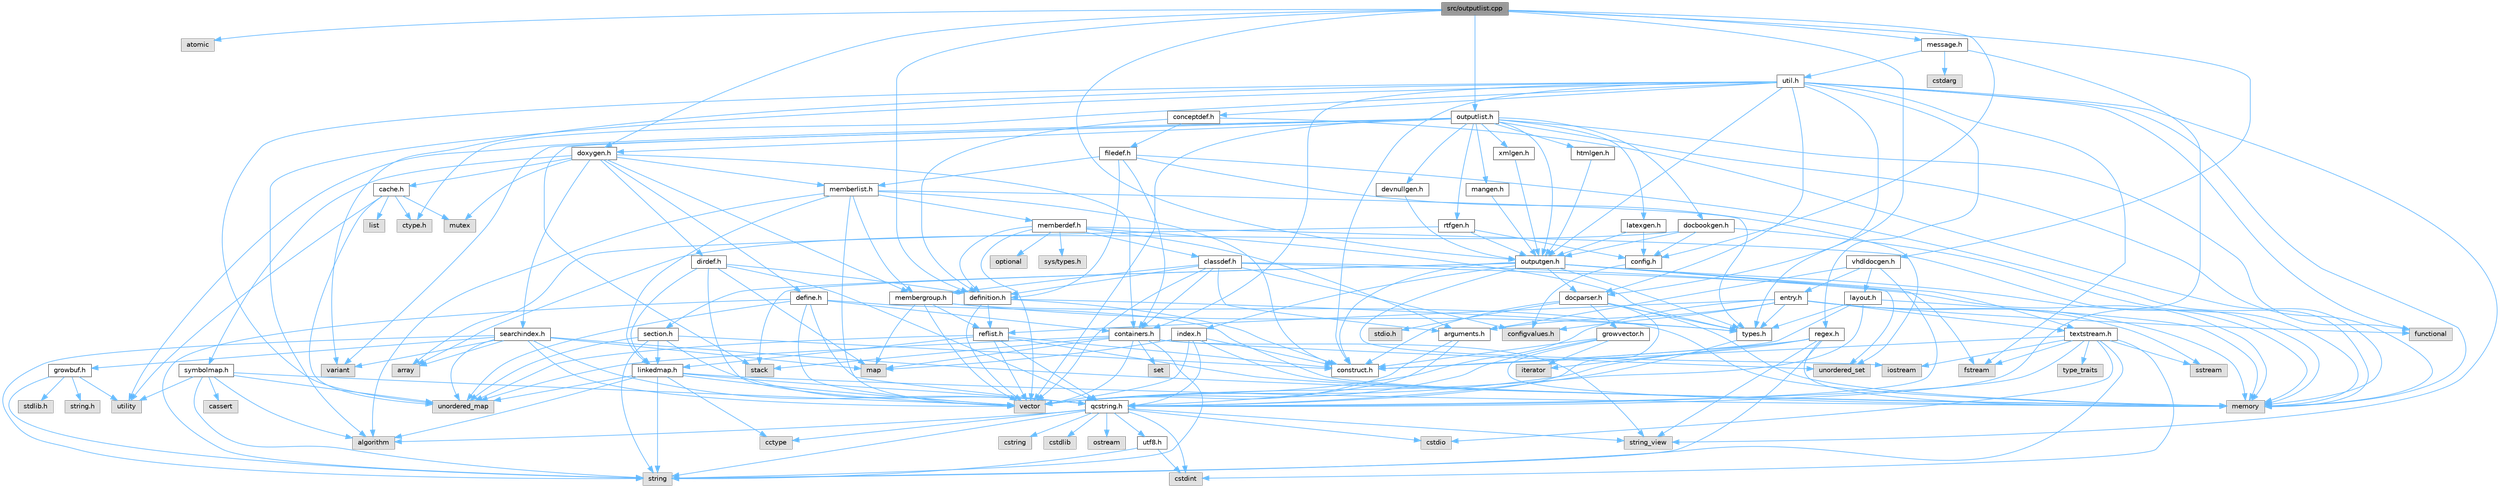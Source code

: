 digraph "src/outputlist.cpp"
{
 // INTERACTIVE_SVG=YES
 // LATEX_PDF_SIZE
  bgcolor="transparent";
  edge [fontname=Helvetica,fontsize=10,labelfontname=Helvetica,labelfontsize=10];
  node [fontname=Helvetica,fontsize=10,shape=box,height=0.2,width=0.4];
  Node1 [id="Node000001",label="src/outputlist.cpp",height=0.2,width=0.4,color="gray40", fillcolor="grey60", style="filled", fontcolor="black",tooltip=" "];
  Node1 -> Node2 [id="edge1_Node000001_Node000002",color="steelblue1",style="solid",tooltip=" "];
  Node2 [id="Node000002",label="atomic",height=0.2,width=0.4,color="grey60", fillcolor="#E0E0E0", style="filled",tooltip=" "];
  Node1 -> Node3 [id="edge2_Node000001_Node000003",color="steelblue1",style="solid",tooltip=" "];
  Node3 [id="Node000003",label="outputlist.h",height=0.2,width=0.4,color="grey40", fillcolor="white", style="filled",URL="$d2/db9/outputlist_8h.html",tooltip=" "];
  Node3 -> Node4 [id="edge3_Node000003_Node000004",color="steelblue1",style="solid",tooltip=" "];
  Node4 [id="Node000004",label="utility",height=0.2,width=0.4,color="grey60", fillcolor="#E0E0E0", style="filled",tooltip=" "];
  Node3 -> Node5 [id="edge4_Node000003_Node000005",color="steelblue1",style="solid",tooltip=" "];
  Node5 [id="Node000005",label="vector",height=0.2,width=0.4,color="grey60", fillcolor="#E0E0E0", style="filled",tooltip=" "];
  Node3 -> Node6 [id="edge5_Node000003_Node000006",color="steelblue1",style="solid",tooltip=" "];
  Node6 [id="Node000006",label="memory",height=0.2,width=0.4,color="grey60", fillcolor="#E0E0E0", style="filled",tooltip=" "];
  Node3 -> Node7 [id="edge6_Node000003_Node000007",color="steelblue1",style="solid",tooltip=" "];
  Node7 [id="Node000007",label="variant",height=0.2,width=0.4,color="grey60", fillcolor="#E0E0E0", style="filled",tooltip=" "];
  Node3 -> Node8 [id="edge7_Node000003_Node000008",color="steelblue1",style="solid",tooltip=" "];
  Node8 [id="Node000008",label="stack",height=0.2,width=0.4,color="grey60", fillcolor="#E0E0E0", style="filled",tooltip=" "];
  Node3 -> Node9 [id="edge8_Node000003_Node000009",color="steelblue1",style="solid",tooltip=" "];
  Node9 [id="Node000009",label="functional",height=0.2,width=0.4,color="grey60", fillcolor="#E0E0E0", style="filled",tooltip=" "];
  Node3 -> Node10 [id="edge9_Node000003_Node000010",color="steelblue1",style="solid",tooltip=" "];
  Node10 [id="Node000010",label="outputgen.h",height=0.2,width=0.4,color="grey40", fillcolor="white", style="filled",URL="$df/d06/outputgen_8h.html",tooltip=" "];
  Node10 -> Node6 [id="edge10_Node000010_Node000006",color="steelblue1",style="solid",tooltip=" "];
  Node10 -> Node8 [id="edge11_Node000010_Node000008",color="steelblue1",style="solid",tooltip=" "];
  Node10 -> Node11 [id="edge12_Node000010_Node000011",color="steelblue1",style="solid",tooltip=" "];
  Node11 [id="Node000011",label="iostream",height=0.2,width=0.4,color="grey60", fillcolor="#E0E0E0", style="filled",tooltip=" "];
  Node10 -> Node12 [id="edge13_Node000010_Node000012",color="steelblue1",style="solid",tooltip=" "];
  Node12 [id="Node000012",label="fstream",height=0.2,width=0.4,color="grey60", fillcolor="#E0E0E0", style="filled",tooltip=" "];
  Node10 -> Node13 [id="edge14_Node000010_Node000013",color="steelblue1",style="solid",tooltip=" "];
  Node13 [id="Node000013",label="types.h",height=0.2,width=0.4,color="grey40", fillcolor="white", style="filled",URL="$d9/d49/types_8h.html",tooltip="This file contains a number of basic enums and types."];
  Node13 -> Node14 [id="edge15_Node000013_Node000014",color="steelblue1",style="solid",tooltip=" "];
  Node14 [id="Node000014",label="qcstring.h",height=0.2,width=0.4,color="grey40", fillcolor="white", style="filled",URL="$d7/d5c/qcstring_8h.html",tooltip=" "];
  Node14 -> Node15 [id="edge16_Node000014_Node000015",color="steelblue1",style="solid",tooltip=" "];
  Node15 [id="Node000015",label="string",height=0.2,width=0.4,color="grey60", fillcolor="#E0E0E0", style="filled",tooltip=" "];
  Node14 -> Node16 [id="edge17_Node000014_Node000016",color="steelblue1",style="solid",tooltip=" "];
  Node16 [id="Node000016",label="string_view",height=0.2,width=0.4,color="grey60", fillcolor="#E0E0E0", style="filled",tooltip=" "];
  Node14 -> Node17 [id="edge18_Node000014_Node000017",color="steelblue1",style="solid",tooltip=" "];
  Node17 [id="Node000017",label="algorithm",height=0.2,width=0.4,color="grey60", fillcolor="#E0E0E0", style="filled",tooltip=" "];
  Node14 -> Node18 [id="edge19_Node000014_Node000018",color="steelblue1",style="solid",tooltip=" "];
  Node18 [id="Node000018",label="cctype",height=0.2,width=0.4,color="grey60", fillcolor="#E0E0E0", style="filled",tooltip=" "];
  Node14 -> Node19 [id="edge20_Node000014_Node000019",color="steelblue1",style="solid",tooltip=" "];
  Node19 [id="Node000019",label="cstring",height=0.2,width=0.4,color="grey60", fillcolor="#E0E0E0", style="filled",tooltip=" "];
  Node14 -> Node20 [id="edge21_Node000014_Node000020",color="steelblue1",style="solid",tooltip=" "];
  Node20 [id="Node000020",label="cstdio",height=0.2,width=0.4,color="grey60", fillcolor="#E0E0E0", style="filled",tooltip=" "];
  Node14 -> Node21 [id="edge22_Node000014_Node000021",color="steelblue1",style="solid",tooltip=" "];
  Node21 [id="Node000021",label="cstdlib",height=0.2,width=0.4,color="grey60", fillcolor="#E0E0E0", style="filled",tooltip=" "];
  Node14 -> Node22 [id="edge23_Node000014_Node000022",color="steelblue1",style="solid",tooltip=" "];
  Node22 [id="Node000022",label="cstdint",height=0.2,width=0.4,color="grey60", fillcolor="#E0E0E0", style="filled",tooltip=" "];
  Node14 -> Node23 [id="edge24_Node000014_Node000023",color="steelblue1",style="solid",tooltip=" "];
  Node23 [id="Node000023",label="ostream",height=0.2,width=0.4,color="grey60", fillcolor="#E0E0E0", style="filled",tooltip=" "];
  Node14 -> Node24 [id="edge25_Node000014_Node000024",color="steelblue1",style="solid",tooltip=" "];
  Node24 [id="Node000024",label="utf8.h",height=0.2,width=0.4,color="grey40", fillcolor="white", style="filled",URL="$db/d7c/utf8_8h.html",tooltip="Various UTF8 related helper functions."];
  Node24 -> Node22 [id="edge26_Node000024_Node000022",color="steelblue1",style="solid",tooltip=" "];
  Node24 -> Node15 [id="edge27_Node000024_Node000015",color="steelblue1",style="solid",tooltip=" "];
  Node10 -> Node25 [id="edge28_Node000010_Node000025",color="steelblue1",style="solid",tooltip=" "];
  Node25 [id="Node000025",label="index.h",height=0.2,width=0.4,color="grey40", fillcolor="white", style="filled",URL="$d1/db5/index_8h.html",tooltip=" "];
  Node25 -> Node6 [id="edge29_Node000025_Node000006",color="steelblue1",style="solid",tooltip=" "];
  Node25 -> Node5 [id="edge30_Node000025_Node000005",color="steelblue1",style="solid",tooltip=" "];
  Node25 -> Node26 [id="edge31_Node000025_Node000026",color="steelblue1",style="solid",tooltip=" "];
  Node26 [id="Node000026",label="map",height=0.2,width=0.4,color="grey60", fillcolor="#E0E0E0", style="filled",tooltip=" "];
  Node25 -> Node14 [id="edge32_Node000025_Node000014",color="steelblue1",style="solid",tooltip=" "];
  Node25 -> Node27 [id="edge33_Node000025_Node000027",color="steelblue1",style="solid",tooltip=" "];
  Node27 [id="Node000027",label="construct.h",height=0.2,width=0.4,color="grey40", fillcolor="white", style="filled",URL="$d7/dfc/construct_8h.html",tooltip=" "];
  Node10 -> Node28 [id="edge34_Node000010_Node000028",color="steelblue1",style="solid",tooltip=" "];
  Node28 [id="Node000028",label="section.h",height=0.2,width=0.4,color="grey40", fillcolor="white", style="filled",URL="$d1/d2a/section_8h.html",tooltip=" "];
  Node28 -> Node15 [id="edge35_Node000028_Node000015",color="steelblue1",style="solid",tooltip=" "];
  Node28 -> Node29 [id="edge36_Node000028_Node000029",color="steelblue1",style="solid",tooltip=" "];
  Node29 [id="Node000029",label="unordered_map",height=0.2,width=0.4,color="grey60", fillcolor="#E0E0E0", style="filled",tooltip=" "];
  Node28 -> Node14 [id="edge37_Node000028_Node000014",color="steelblue1",style="solid",tooltip=" "];
  Node28 -> Node30 [id="edge38_Node000028_Node000030",color="steelblue1",style="solid",tooltip=" "];
  Node30 [id="Node000030",label="linkedmap.h",height=0.2,width=0.4,color="grey40", fillcolor="white", style="filled",URL="$da/de1/linkedmap_8h.html",tooltip=" "];
  Node30 -> Node29 [id="edge39_Node000030_Node000029",color="steelblue1",style="solid",tooltip=" "];
  Node30 -> Node5 [id="edge40_Node000030_Node000005",color="steelblue1",style="solid",tooltip=" "];
  Node30 -> Node6 [id="edge41_Node000030_Node000006",color="steelblue1",style="solid",tooltip=" "];
  Node30 -> Node15 [id="edge42_Node000030_Node000015",color="steelblue1",style="solid",tooltip=" "];
  Node30 -> Node17 [id="edge43_Node000030_Node000017",color="steelblue1",style="solid",tooltip=" "];
  Node30 -> Node18 [id="edge44_Node000030_Node000018",color="steelblue1",style="solid",tooltip=" "];
  Node30 -> Node14 [id="edge45_Node000030_Node000014",color="steelblue1",style="solid",tooltip=" "];
  Node28 -> Node27 [id="edge46_Node000028_Node000027",color="steelblue1",style="solid",tooltip=" "];
  Node10 -> Node31 [id="edge47_Node000010_Node000031",color="steelblue1",style="solid",tooltip=" "];
  Node31 [id="Node000031",label="textstream.h",height=0.2,width=0.4,color="grey40", fillcolor="white", style="filled",URL="$d4/d7d/textstream_8h.html",tooltip=" "];
  Node31 -> Node15 [id="edge48_Node000031_Node000015",color="steelblue1",style="solid",tooltip=" "];
  Node31 -> Node11 [id="edge49_Node000031_Node000011",color="steelblue1",style="solid",tooltip=" "];
  Node31 -> Node32 [id="edge50_Node000031_Node000032",color="steelblue1",style="solid",tooltip=" "];
  Node32 [id="Node000032",label="sstream",height=0.2,width=0.4,color="grey60", fillcolor="#E0E0E0", style="filled",tooltip=" "];
  Node31 -> Node22 [id="edge51_Node000031_Node000022",color="steelblue1",style="solid",tooltip=" "];
  Node31 -> Node20 [id="edge52_Node000031_Node000020",color="steelblue1",style="solid",tooltip=" "];
  Node31 -> Node12 [id="edge53_Node000031_Node000012",color="steelblue1",style="solid",tooltip=" "];
  Node31 -> Node33 [id="edge54_Node000031_Node000033",color="steelblue1",style="solid",tooltip=" "];
  Node33 [id="Node000033",label="type_traits",height=0.2,width=0.4,color="grey60", fillcolor="#E0E0E0", style="filled",tooltip=" "];
  Node31 -> Node14 [id="edge55_Node000031_Node000014",color="steelblue1",style="solid",tooltip=" "];
  Node31 -> Node27 [id="edge56_Node000031_Node000027",color="steelblue1",style="solid",tooltip=" "];
  Node10 -> Node34 [id="edge57_Node000010_Node000034",color="steelblue1",style="solid",tooltip=" "];
  Node34 [id="Node000034",label="docparser.h",height=0.2,width=0.4,color="grey40", fillcolor="white", style="filled",URL="$de/d9c/docparser_8h.html",tooltip=" "];
  Node34 -> Node35 [id="edge58_Node000034_Node000035",color="steelblue1",style="solid",tooltip=" "];
  Node35 [id="Node000035",label="stdio.h",height=0.2,width=0.4,color="grey60", fillcolor="#E0E0E0", style="filled",tooltip=" "];
  Node34 -> Node6 [id="edge59_Node000034_Node000006",color="steelblue1",style="solid",tooltip=" "];
  Node34 -> Node14 [id="edge60_Node000034_Node000014",color="steelblue1",style="solid",tooltip=" "];
  Node34 -> Node36 [id="edge61_Node000034_Node000036",color="steelblue1",style="solid",tooltip=" "];
  Node36 [id="Node000036",label="growvector.h",height=0.2,width=0.4,color="grey40", fillcolor="white", style="filled",URL="$d7/d50/growvector_8h.html",tooltip=" "];
  Node36 -> Node5 [id="edge62_Node000036_Node000005",color="steelblue1",style="solid",tooltip=" "];
  Node36 -> Node6 [id="edge63_Node000036_Node000006",color="steelblue1",style="solid",tooltip=" "];
  Node36 -> Node37 [id="edge64_Node000036_Node000037",color="steelblue1",style="solid",tooltip=" "];
  Node37 [id="Node000037",label="iterator",height=0.2,width=0.4,color="grey60", fillcolor="#E0E0E0", style="filled",tooltip=" "];
  Node36 -> Node27 [id="edge65_Node000036_Node000027",color="steelblue1",style="solid",tooltip=" "];
  Node34 -> Node27 [id="edge66_Node000034_Node000027",color="steelblue1",style="solid",tooltip=" "];
  Node34 -> Node13 [id="edge67_Node000034_Node000013",color="steelblue1",style="solid",tooltip=" "];
  Node10 -> Node27 [id="edge68_Node000010_Node000027",color="steelblue1",style="solid",tooltip=" "];
  Node3 -> Node38 [id="edge69_Node000003_Node000038",color="steelblue1",style="solid",tooltip=" "];
  Node38 [id="Node000038",label="doxygen.h",height=0.2,width=0.4,color="grey40", fillcolor="white", style="filled",URL="$d1/da1/doxygen_8h.html",tooltip=" "];
  Node38 -> Node39 [id="edge70_Node000038_Node000039",color="steelblue1",style="solid",tooltip=" "];
  Node39 [id="Node000039",label="mutex",height=0.2,width=0.4,color="grey60", fillcolor="#E0E0E0", style="filled",tooltip=" "];
  Node38 -> Node40 [id="edge71_Node000038_Node000040",color="steelblue1",style="solid",tooltip=" "];
  Node40 [id="Node000040",label="containers.h",height=0.2,width=0.4,color="grey40", fillcolor="white", style="filled",URL="$d5/d75/containers_8h.html",tooltip=" "];
  Node40 -> Node5 [id="edge72_Node000040_Node000005",color="steelblue1",style="solid",tooltip=" "];
  Node40 -> Node15 [id="edge73_Node000040_Node000015",color="steelblue1",style="solid",tooltip=" "];
  Node40 -> Node16 [id="edge74_Node000040_Node000016",color="steelblue1",style="solid",tooltip=" "];
  Node40 -> Node41 [id="edge75_Node000040_Node000041",color="steelblue1",style="solid",tooltip=" "];
  Node41 [id="Node000041",label="set",height=0.2,width=0.4,color="grey60", fillcolor="#E0E0E0", style="filled",tooltip=" "];
  Node40 -> Node26 [id="edge76_Node000040_Node000026",color="steelblue1",style="solid",tooltip=" "];
  Node40 -> Node42 [id="edge77_Node000040_Node000042",color="steelblue1",style="solid",tooltip=" "];
  Node42 [id="Node000042",label="unordered_set",height=0.2,width=0.4,color="grey60", fillcolor="#E0E0E0", style="filled",tooltip=" "];
  Node40 -> Node29 [id="edge78_Node000040_Node000029",color="steelblue1",style="solid",tooltip=" "];
  Node40 -> Node8 [id="edge79_Node000040_Node000008",color="steelblue1",style="solid",tooltip=" "];
  Node38 -> Node43 [id="edge80_Node000038_Node000043",color="steelblue1",style="solid",tooltip=" "];
  Node43 [id="Node000043",label="membergroup.h",height=0.2,width=0.4,color="grey40", fillcolor="white", style="filled",URL="$d9/d11/membergroup_8h.html",tooltip=" "];
  Node43 -> Node5 [id="edge81_Node000043_Node000005",color="steelblue1",style="solid",tooltip=" "];
  Node43 -> Node26 [id="edge82_Node000043_Node000026",color="steelblue1",style="solid",tooltip=" "];
  Node43 -> Node6 [id="edge83_Node000043_Node000006",color="steelblue1",style="solid",tooltip=" "];
  Node43 -> Node13 [id="edge84_Node000043_Node000013",color="steelblue1",style="solid",tooltip=" "];
  Node43 -> Node44 [id="edge85_Node000043_Node000044",color="steelblue1",style="solid",tooltip=" "];
  Node44 [id="Node000044",label="reflist.h",height=0.2,width=0.4,color="grey40", fillcolor="white", style="filled",URL="$d1/d02/reflist_8h.html",tooltip=" "];
  Node44 -> Node5 [id="edge86_Node000044_Node000005",color="steelblue1",style="solid",tooltip=" "];
  Node44 -> Node29 [id="edge87_Node000044_Node000029",color="steelblue1",style="solid",tooltip=" "];
  Node44 -> Node6 [id="edge88_Node000044_Node000006",color="steelblue1",style="solid",tooltip=" "];
  Node44 -> Node14 [id="edge89_Node000044_Node000014",color="steelblue1",style="solid",tooltip=" "];
  Node44 -> Node30 [id="edge90_Node000044_Node000030",color="steelblue1",style="solid",tooltip=" "];
  Node44 -> Node27 [id="edge91_Node000044_Node000027",color="steelblue1",style="solid",tooltip=" "];
  Node38 -> Node45 [id="edge92_Node000038_Node000045",color="steelblue1",style="solid",tooltip=" "];
  Node45 [id="Node000045",label="dirdef.h",height=0.2,width=0.4,color="grey40", fillcolor="white", style="filled",URL="$d6/d15/dirdef_8h.html",tooltip=" "];
  Node45 -> Node5 [id="edge93_Node000045_Node000005",color="steelblue1",style="solid",tooltip=" "];
  Node45 -> Node26 [id="edge94_Node000045_Node000026",color="steelblue1",style="solid",tooltip=" "];
  Node45 -> Node14 [id="edge95_Node000045_Node000014",color="steelblue1",style="solid",tooltip=" "];
  Node45 -> Node30 [id="edge96_Node000045_Node000030",color="steelblue1",style="solid",tooltip=" "];
  Node45 -> Node46 [id="edge97_Node000045_Node000046",color="steelblue1",style="solid",tooltip=" "];
  Node46 [id="Node000046",label="definition.h",height=0.2,width=0.4,color="grey40", fillcolor="white", style="filled",URL="$df/da1/definition_8h.html",tooltip=" "];
  Node46 -> Node5 [id="edge98_Node000046_Node000005",color="steelblue1",style="solid",tooltip=" "];
  Node46 -> Node13 [id="edge99_Node000046_Node000013",color="steelblue1",style="solid",tooltip=" "];
  Node46 -> Node44 [id="edge100_Node000046_Node000044",color="steelblue1",style="solid",tooltip=" "];
  Node46 -> Node27 [id="edge101_Node000046_Node000027",color="steelblue1",style="solid",tooltip=" "];
  Node38 -> Node47 [id="edge102_Node000038_Node000047",color="steelblue1",style="solid",tooltip=" "];
  Node47 [id="Node000047",label="memberlist.h",height=0.2,width=0.4,color="grey40", fillcolor="white", style="filled",URL="$dd/d78/memberlist_8h.html",tooltip=" "];
  Node47 -> Node5 [id="edge103_Node000047_Node000005",color="steelblue1",style="solid",tooltip=" "];
  Node47 -> Node17 [id="edge104_Node000047_Node000017",color="steelblue1",style="solid",tooltip=" "];
  Node47 -> Node48 [id="edge105_Node000047_Node000048",color="steelblue1",style="solid",tooltip=" "];
  Node48 [id="Node000048",label="memberdef.h",height=0.2,width=0.4,color="grey40", fillcolor="white", style="filled",URL="$d4/d46/memberdef_8h.html",tooltip=" "];
  Node48 -> Node5 [id="edge106_Node000048_Node000005",color="steelblue1",style="solid",tooltip=" "];
  Node48 -> Node6 [id="edge107_Node000048_Node000006",color="steelblue1",style="solid",tooltip=" "];
  Node48 -> Node49 [id="edge108_Node000048_Node000049",color="steelblue1",style="solid",tooltip=" "];
  Node49 [id="Node000049",label="optional",height=0.2,width=0.4,color="grey60", fillcolor="#E0E0E0", style="filled",tooltip=" "];
  Node48 -> Node50 [id="edge109_Node000048_Node000050",color="steelblue1",style="solid",tooltip=" "];
  Node50 [id="Node000050",label="sys/types.h",height=0.2,width=0.4,color="grey60", fillcolor="#E0E0E0", style="filled",tooltip=" "];
  Node48 -> Node13 [id="edge110_Node000048_Node000013",color="steelblue1",style="solid",tooltip=" "];
  Node48 -> Node46 [id="edge111_Node000048_Node000046",color="steelblue1",style="solid",tooltip=" "];
  Node48 -> Node51 [id="edge112_Node000048_Node000051",color="steelblue1",style="solid",tooltip=" "];
  Node51 [id="Node000051",label="arguments.h",height=0.2,width=0.4,color="grey40", fillcolor="white", style="filled",URL="$df/d9b/arguments_8h.html",tooltip=" "];
  Node51 -> Node5 [id="edge113_Node000051_Node000005",color="steelblue1",style="solid",tooltip=" "];
  Node51 -> Node14 [id="edge114_Node000051_Node000014",color="steelblue1",style="solid",tooltip=" "];
  Node48 -> Node52 [id="edge115_Node000048_Node000052",color="steelblue1",style="solid",tooltip=" "];
  Node52 [id="Node000052",label="classdef.h",height=0.2,width=0.4,color="grey40", fillcolor="white", style="filled",URL="$d1/da6/classdef_8h.html",tooltip=" "];
  Node52 -> Node6 [id="edge116_Node000052_Node000006",color="steelblue1",style="solid",tooltip=" "];
  Node52 -> Node5 [id="edge117_Node000052_Node000005",color="steelblue1",style="solid",tooltip=" "];
  Node52 -> Node42 [id="edge118_Node000052_Node000042",color="steelblue1",style="solid",tooltip=" "];
  Node52 -> Node40 [id="edge119_Node000052_Node000040",color="steelblue1",style="solid",tooltip=" "];
  Node52 -> Node46 [id="edge120_Node000052_Node000046",color="steelblue1",style="solid",tooltip=" "];
  Node52 -> Node51 [id="edge121_Node000052_Node000051",color="steelblue1",style="solid",tooltip=" "];
  Node52 -> Node43 [id="edge122_Node000052_Node000043",color="steelblue1",style="solid",tooltip=" "];
  Node52 -> Node53 [id="edge123_Node000052_Node000053",color="steelblue1",style="solid",tooltip=" "];
  Node53 [id="Node000053",label="configvalues.h",height=0.2,width=0.4,color="grey60", fillcolor="#E0E0E0", style="filled",tooltip=" "];
  Node47 -> Node30 [id="edge124_Node000047_Node000030",color="steelblue1",style="solid",tooltip=" "];
  Node47 -> Node13 [id="edge125_Node000047_Node000013",color="steelblue1",style="solid",tooltip=" "];
  Node47 -> Node43 [id="edge126_Node000047_Node000043",color="steelblue1",style="solid",tooltip=" "];
  Node47 -> Node27 [id="edge127_Node000047_Node000027",color="steelblue1",style="solid",tooltip=" "];
  Node38 -> Node54 [id="edge128_Node000038_Node000054",color="steelblue1",style="solid",tooltip=" "];
  Node54 [id="Node000054",label="define.h",height=0.2,width=0.4,color="grey40", fillcolor="white", style="filled",URL="$df/d67/define_8h.html",tooltip=" "];
  Node54 -> Node5 [id="edge129_Node000054_Node000005",color="steelblue1",style="solid",tooltip=" "];
  Node54 -> Node6 [id="edge130_Node000054_Node000006",color="steelblue1",style="solid",tooltip=" "];
  Node54 -> Node15 [id="edge131_Node000054_Node000015",color="steelblue1",style="solid",tooltip=" "];
  Node54 -> Node29 [id="edge132_Node000054_Node000029",color="steelblue1",style="solid",tooltip=" "];
  Node54 -> Node14 [id="edge133_Node000054_Node000014",color="steelblue1",style="solid",tooltip=" "];
  Node54 -> Node40 [id="edge134_Node000054_Node000040",color="steelblue1",style="solid",tooltip=" "];
  Node38 -> Node55 [id="edge135_Node000038_Node000055",color="steelblue1",style="solid",tooltip=" "];
  Node55 [id="Node000055",label="cache.h",height=0.2,width=0.4,color="grey40", fillcolor="white", style="filled",URL="$d3/d26/cache_8h.html",tooltip=" "];
  Node55 -> Node56 [id="edge136_Node000055_Node000056",color="steelblue1",style="solid",tooltip=" "];
  Node56 [id="Node000056",label="list",height=0.2,width=0.4,color="grey60", fillcolor="#E0E0E0", style="filled",tooltip=" "];
  Node55 -> Node29 [id="edge137_Node000055_Node000029",color="steelblue1",style="solid",tooltip=" "];
  Node55 -> Node39 [id="edge138_Node000055_Node000039",color="steelblue1",style="solid",tooltip=" "];
  Node55 -> Node4 [id="edge139_Node000055_Node000004",color="steelblue1",style="solid",tooltip=" "];
  Node55 -> Node57 [id="edge140_Node000055_Node000057",color="steelblue1",style="solid",tooltip=" "];
  Node57 [id="Node000057",label="ctype.h",height=0.2,width=0.4,color="grey60", fillcolor="#E0E0E0", style="filled",tooltip=" "];
  Node38 -> Node58 [id="edge141_Node000038_Node000058",color="steelblue1",style="solid",tooltip=" "];
  Node58 [id="Node000058",label="symbolmap.h",height=0.2,width=0.4,color="grey40", fillcolor="white", style="filled",URL="$d7/ddd/symbolmap_8h.html",tooltip=" "];
  Node58 -> Node17 [id="edge142_Node000058_Node000017",color="steelblue1",style="solid",tooltip=" "];
  Node58 -> Node29 [id="edge143_Node000058_Node000029",color="steelblue1",style="solid",tooltip=" "];
  Node58 -> Node5 [id="edge144_Node000058_Node000005",color="steelblue1",style="solid",tooltip=" "];
  Node58 -> Node15 [id="edge145_Node000058_Node000015",color="steelblue1",style="solid",tooltip=" "];
  Node58 -> Node4 [id="edge146_Node000058_Node000004",color="steelblue1",style="solid",tooltip=" "];
  Node58 -> Node59 [id="edge147_Node000058_Node000059",color="steelblue1",style="solid",tooltip=" "];
  Node59 [id="Node000059",label="cassert",height=0.2,width=0.4,color="grey60", fillcolor="#E0E0E0", style="filled",tooltip=" "];
  Node38 -> Node60 [id="edge148_Node000038_Node000060",color="steelblue1",style="solid",tooltip=" "];
  Node60 [id="Node000060",label="searchindex.h",height=0.2,width=0.4,color="grey40", fillcolor="white", style="filled",URL="$de/d07/searchindex_8h.html",tooltip="Web server based search engine."];
  Node60 -> Node6 [id="edge149_Node000060_Node000006",color="steelblue1",style="solid",tooltip=" "];
  Node60 -> Node5 [id="edge150_Node000060_Node000005",color="steelblue1",style="solid",tooltip=" "];
  Node60 -> Node26 [id="edge151_Node000060_Node000026",color="steelblue1",style="solid",tooltip=" "];
  Node60 -> Node29 [id="edge152_Node000060_Node000029",color="steelblue1",style="solid",tooltip=" "];
  Node60 -> Node15 [id="edge153_Node000060_Node000015",color="steelblue1",style="solid",tooltip=" "];
  Node60 -> Node61 [id="edge154_Node000060_Node000061",color="steelblue1",style="solid",tooltip=" "];
  Node61 [id="Node000061",label="array",height=0.2,width=0.4,color="grey60", fillcolor="#E0E0E0", style="filled",tooltip=" "];
  Node60 -> Node7 [id="edge155_Node000060_Node000007",color="steelblue1",style="solid",tooltip=" "];
  Node60 -> Node14 [id="edge156_Node000060_Node000014",color="steelblue1",style="solid",tooltip=" "];
  Node60 -> Node62 [id="edge157_Node000060_Node000062",color="steelblue1",style="solid",tooltip=" "];
  Node62 [id="Node000062",label="growbuf.h",height=0.2,width=0.4,color="grey40", fillcolor="white", style="filled",URL="$dd/d72/growbuf_8h.html",tooltip=" "];
  Node62 -> Node4 [id="edge158_Node000062_Node000004",color="steelblue1",style="solid",tooltip=" "];
  Node62 -> Node63 [id="edge159_Node000062_Node000063",color="steelblue1",style="solid",tooltip=" "];
  Node63 [id="Node000063",label="stdlib.h",height=0.2,width=0.4,color="grey60", fillcolor="#E0E0E0", style="filled",tooltip=" "];
  Node62 -> Node64 [id="edge160_Node000062_Node000064",color="steelblue1",style="solid",tooltip=" "];
  Node64 [id="Node000064",label="string.h",height=0.2,width=0.4,color="grey60", fillcolor="#E0E0E0", style="filled",tooltip=" "];
  Node62 -> Node15 [id="edge161_Node000062_Node000015",color="steelblue1",style="solid",tooltip=" "];
  Node3 -> Node65 [id="edge162_Node000003_Node000065",color="steelblue1",style="solid",tooltip=" "];
  Node65 [id="Node000065",label="htmlgen.h",height=0.2,width=0.4,color="grey40", fillcolor="white", style="filled",URL="$d8/d56/htmlgen_8h.html",tooltip=" "];
  Node65 -> Node10 [id="edge163_Node000065_Node000010",color="steelblue1",style="solid",tooltip=" "];
  Node3 -> Node66 [id="edge164_Node000003_Node000066",color="steelblue1",style="solid",tooltip=" "];
  Node66 [id="Node000066",label="latexgen.h",height=0.2,width=0.4,color="grey40", fillcolor="white", style="filled",URL="$d6/d9c/latexgen_8h.html",tooltip=" "];
  Node66 -> Node67 [id="edge165_Node000066_Node000067",color="steelblue1",style="solid",tooltip=" "];
  Node67 [id="Node000067",label="config.h",height=0.2,width=0.4,color="grey40", fillcolor="white", style="filled",URL="$db/d16/config_8h.html",tooltip=" "];
  Node67 -> Node53 [id="edge166_Node000067_Node000053",color="steelblue1",style="solid",tooltip=" "];
  Node66 -> Node10 [id="edge167_Node000066_Node000010",color="steelblue1",style="solid",tooltip=" "];
  Node3 -> Node68 [id="edge168_Node000003_Node000068",color="steelblue1",style="solid",tooltip=" "];
  Node68 [id="Node000068",label="rtfgen.h",height=0.2,width=0.4,color="grey40", fillcolor="white", style="filled",URL="$d4/daa/rtfgen_8h.html",tooltip=" "];
  Node68 -> Node61 [id="edge169_Node000068_Node000061",color="steelblue1",style="solid",tooltip=" "];
  Node68 -> Node67 [id="edge170_Node000068_Node000067",color="steelblue1",style="solid",tooltip=" "];
  Node68 -> Node10 [id="edge171_Node000068_Node000010",color="steelblue1",style="solid",tooltip=" "];
  Node3 -> Node69 [id="edge172_Node000003_Node000069",color="steelblue1",style="solid",tooltip=" "];
  Node69 [id="Node000069",label="mangen.h",height=0.2,width=0.4,color="grey40", fillcolor="white", style="filled",URL="$da/dc0/mangen_8h.html",tooltip=" "];
  Node69 -> Node10 [id="edge173_Node000069_Node000010",color="steelblue1",style="solid",tooltip=" "];
  Node3 -> Node70 [id="edge174_Node000003_Node000070",color="steelblue1",style="solid",tooltip=" "];
  Node70 [id="Node000070",label="docbookgen.h",height=0.2,width=0.4,color="grey40", fillcolor="white", style="filled",URL="$de/dea/docbookgen_8h.html",tooltip=" "];
  Node70 -> Node6 [id="edge175_Node000070_Node000006",color="steelblue1",style="solid",tooltip=" "];
  Node70 -> Node61 [id="edge176_Node000070_Node000061",color="steelblue1",style="solid",tooltip=" "];
  Node70 -> Node67 [id="edge177_Node000070_Node000067",color="steelblue1",style="solid",tooltip=" "];
  Node70 -> Node10 [id="edge178_Node000070_Node000010",color="steelblue1",style="solid",tooltip=" "];
  Node3 -> Node71 [id="edge179_Node000003_Node000071",color="steelblue1",style="solid",tooltip=" "];
  Node71 [id="Node000071",label="xmlgen.h",height=0.2,width=0.4,color="grey40", fillcolor="white", style="filled",URL="$d9/d67/xmlgen_8h.html",tooltip=" "];
  Node71 -> Node10 [id="edge180_Node000071_Node000010",color="steelblue1",style="solid",tooltip=" "];
  Node3 -> Node72 [id="edge181_Node000003_Node000072",color="steelblue1",style="solid",tooltip=" "];
  Node72 [id="Node000072",label="devnullgen.h",height=0.2,width=0.4,color="grey40", fillcolor="white", style="filled",URL="$d8/de5/devnullgen_8h.html",tooltip=" "];
  Node72 -> Node10 [id="edge182_Node000072_Node000010",color="steelblue1",style="solid",tooltip=" "];
  Node1 -> Node10 [id="edge183_Node000001_Node000010",color="steelblue1",style="solid",tooltip=" "];
  Node1 -> Node67 [id="edge184_Node000001_Node000067",color="steelblue1",style="solid",tooltip=" "];
  Node1 -> Node73 [id="edge185_Node000001_Node000073",color="steelblue1",style="solid",tooltip=" "];
  Node73 [id="Node000073",label="message.h",height=0.2,width=0.4,color="grey40", fillcolor="white", style="filled",URL="$d2/d0d/message_8h.html",tooltip=" "];
  Node73 -> Node74 [id="edge186_Node000073_Node000074",color="steelblue1",style="solid",tooltip=" "];
  Node74 [id="Node000074",label="cstdarg",height=0.2,width=0.4,color="grey60", fillcolor="#E0E0E0", style="filled",tooltip=" "];
  Node73 -> Node14 [id="edge187_Node000073_Node000014",color="steelblue1",style="solid",tooltip=" "];
  Node73 -> Node75 [id="edge188_Node000073_Node000075",color="steelblue1",style="solid",tooltip=" "];
  Node75 [id="Node000075",label="util.h",height=0.2,width=0.4,color="grey40", fillcolor="white", style="filled",URL="$d8/d3c/util_8h.html",tooltip="A bunch of utility functions."];
  Node75 -> Node6 [id="edge189_Node000075_Node000006",color="steelblue1",style="solid",tooltip=" "];
  Node75 -> Node29 [id="edge190_Node000075_Node000029",color="steelblue1",style="solid",tooltip=" "];
  Node75 -> Node17 [id="edge191_Node000075_Node000017",color="steelblue1",style="solid",tooltip=" "];
  Node75 -> Node9 [id="edge192_Node000075_Node000009",color="steelblue1",style="solid",tooltip=" "];
  Node75 -> Node12 [id="edge193_Node000075_Node000012",color="steelblue1",style="solid",tooltip=" "];
  Node75 -> Node7 [id="edge194_Node000075_Node000007",color="steelblue1",style="solid",tooltip=" "];
  Node75 -> Node16 [id="edge195_Node000075_Node000016",color="steelblue1",style="solid",tooltip=" "];
  Node75 -> Node57 [id="edge196_Node000075_Node000057",color="steelblue1",style="solid",tooltip=" "];
  Node75 -> Node13 [id="edge197_Node000075_Node000013",color="steelblue1",style="solid",tooltip=" "];
  Node75 -> Node34 [id="edge198_Node000075_Node000034",color="steelblue1",style="solid",tooltip=" "];
  Node75 -> Node40 [id="edge199_Node000075_Node000040",color="steelblue1",style="solid",tooltip=" "];
  Node75 -> Node10 [id="edge200_Node000075_Node000010",color="steelblue1",style="solid",tooltip=" "];
  Node75 -> Node76 [id="edge201_Node000075_Node000076",color="steelblue1",style="solid",tooltip=" "];
  Node76 [id="Node000076",label="regex.h",height=0.2,width=0.4,color="grey40", fillcolor="white", style="filled",URL="$d1/d21/regex_8h.html",tooltip=" "];
  Node76 -> Node6 [id="edge202_Node000076_Node000006",color="steelblue1",style="solid",tooltip=" "];
  Node76 -> Node15 [id="edge203_Node000076_Node000015",color="steelblue1",style="solid",tooltip=" "];
  Node76 -> Node16 [id="edge204_Node000076_Node000016",color="steelblue1",style="solid",tooltip=" "];
  Node76 -> Node5 [id="edge205_Node000076_Node000005",color="steelblue1",style="solid",tooltip=" "];
  Node76 -> Node37 [id="edge206_Node000076_Node000037",color="steelblue1",style="solid",tooltip=" "];
  Node76 -> Node27 [id="edge207_Node000076_Node000027",color="steelblue1",style="solid",tooltip=" "];
  Node75 -> Node77 [id="edge208_Node000075_Node000077",color="steelblue1",style="solid",tooltip=" "];
  Node77 [id="Node000077",label="conceptdef.h",height=0.2,width=0.4,color="grey40", fillcolor="white", style="filled",URL="$da/df1/conceptdef_8h.html",tooltip=" "];
  Node77 -> Node6 [id="edge209_Node000077_Node000006",color="steelblue1",style="solid",tooltip=" "];
  Node77 -> Node46 [id="edge210_Node000077_Node000046",color="steelblue1",style="solid",tooltip=" "];
  Node77 -> Node78 [id="edge211_Node000077_Node000078",color="steelblue1",style="solid",tooltip=" "];
  Node78 [id="Node000078",label="filedef.h",height=0.2,width=0.4,color="grey40", fillcolor="white", style="filled",URL="$d4/d3a/filedef_8h.html",tooltip=" "];
  Node78 -> Node6 [id="edge212_Node000078_Node000006",color="steelblue1",style="solid",tooltip=" "];
  Node78 -> Node42 [id="edge213_Node000078_Node000042",color="steelblue1",style="solid",tooltip=" "];
  Node78 -> Node46 [id="edge214_Node000078_Node000046",color="steelblue1",style="solid",tooltip=" "];
  Node78 -> Node47 [id="edge215_Node000078_Node000047",color="steelblue1",style="solid",tooltip=" "];
  Node78 -> Node40 [id="edge216_Node000078_Node000040",color="steelblue1",style="solid",tooltip=" "];
  Node75 -> Node27 [id="edge217_Node000075_Node000027",color="steelblue1",style="solid",tooltip=" "];
  Node1 -> Node46 [id="edge218_Node000001_Node000046",color="steelblue1",style="solid",tooltip=" "];
  Node1 -> Node34 [id="edge219_Node000001_Node000034",color="steelblue1",style="solid",tooltip=" "];
  Node1 -> Node79 [id="edge220_Node000001_Node000079",color="steelblue1",style="solid",tooltip=" "];
  Node79 [id="Node000079",label="vhdldocgen.h",height=0.2,width=0.4,color="grey40", fillcolor="white", style="filled",URL="$dd/dec/vhdldocgen_8h.html",tooltip=" "];
  Node79 -> Node14 [id="edge221_Node000079_Node000014",color="steelblue1",style="solid",tooltip=" "];
  Node79 -> Node80 [id="edge222_Node000079_Node000080",color="steelblue1",style="solid",tooltip=" "];
  Node80 [id="Node000080",label="layout.h",height=0.2,width=0.4,color="grey40", fillcolor="white", style="filled",URL="$db/d51/layout_8h.html",tooltip=" "];
  Node80 -> Node6 [id="edge223_Node000080_Node000006",color="steelblue1",style="solid",tooltip=" "];
  Node80 -> Node5 [id="edge224_Node000080_Node000005",color="steelblue1",style="solid",tooltip=" "];
  Node80 -> Node13 [id="edge225_Node000080_Node000013",color="steelblue1",style="solid",tooltip=" "];
  Node80 -> Node27 [id="edge226_Node000080_Node000027",color="steelblue1",style="solid",tooltip=" "];
  Node79 -> Node51 [id="edge227_Node000079_Node000051",color="steelblue1",style="solid",tooltip=" "];
  Node79 -> Node81 [id="edge228_Node000079_Node000081",color="steelblue1",style="solid",tooltip=" "];
  Node81 [id="Node000081",label="entry.h",height=0.2,width=0.4,color="grey40", fillcolor="white", style="filled",URL="$d1/dc6/entry_8h.html",tooltip=" "];
  Node81 -> Node5 [id="edge229_Node000081_Node000005",color="steelblue1",style="solid",tooltip=" "];
  Node81 -> Node6 [id="edge230_Node000081_Node000006",color="steelblue1",style="solid",tooltip=" "];
  Node81 -> Node32 [id="edge231_Node000081_Node000032",color="steelblue1",style="solid",tooltip=" "];
  Node81 -> Node9 [id="edge232_Node000081_Node000009",color="steelblue1",style="solid",tooltip=" "];
  Node81 -> Node13 [id="edge233_Node000081_Node000013",color="steelblue1",style="solid",tooltip=" "];
  Node81 -> Node51 [id="edge234_Node000081_Node000051",color="steelblue1",style="solid",tooltip=" "];
  Node81 -> Node44 [id="edge235_Node000081_Node000044",color="steelblue1",style="solid",tooltip=" "];
  Node81 -> Node31 [id="edge236_Node000081_Node000031",color="steelblue1",style="solid",tooltip=" "];
  Node81 -> Node53 [id="edge237_Node000081_Node000053",color="steelblue1",style="solid",tooltip=" "];
  Node1 -> Node38 [id="edge238_Node000001_Node000038",color="steelblue1",style="solid",tooltip=" "];
}
